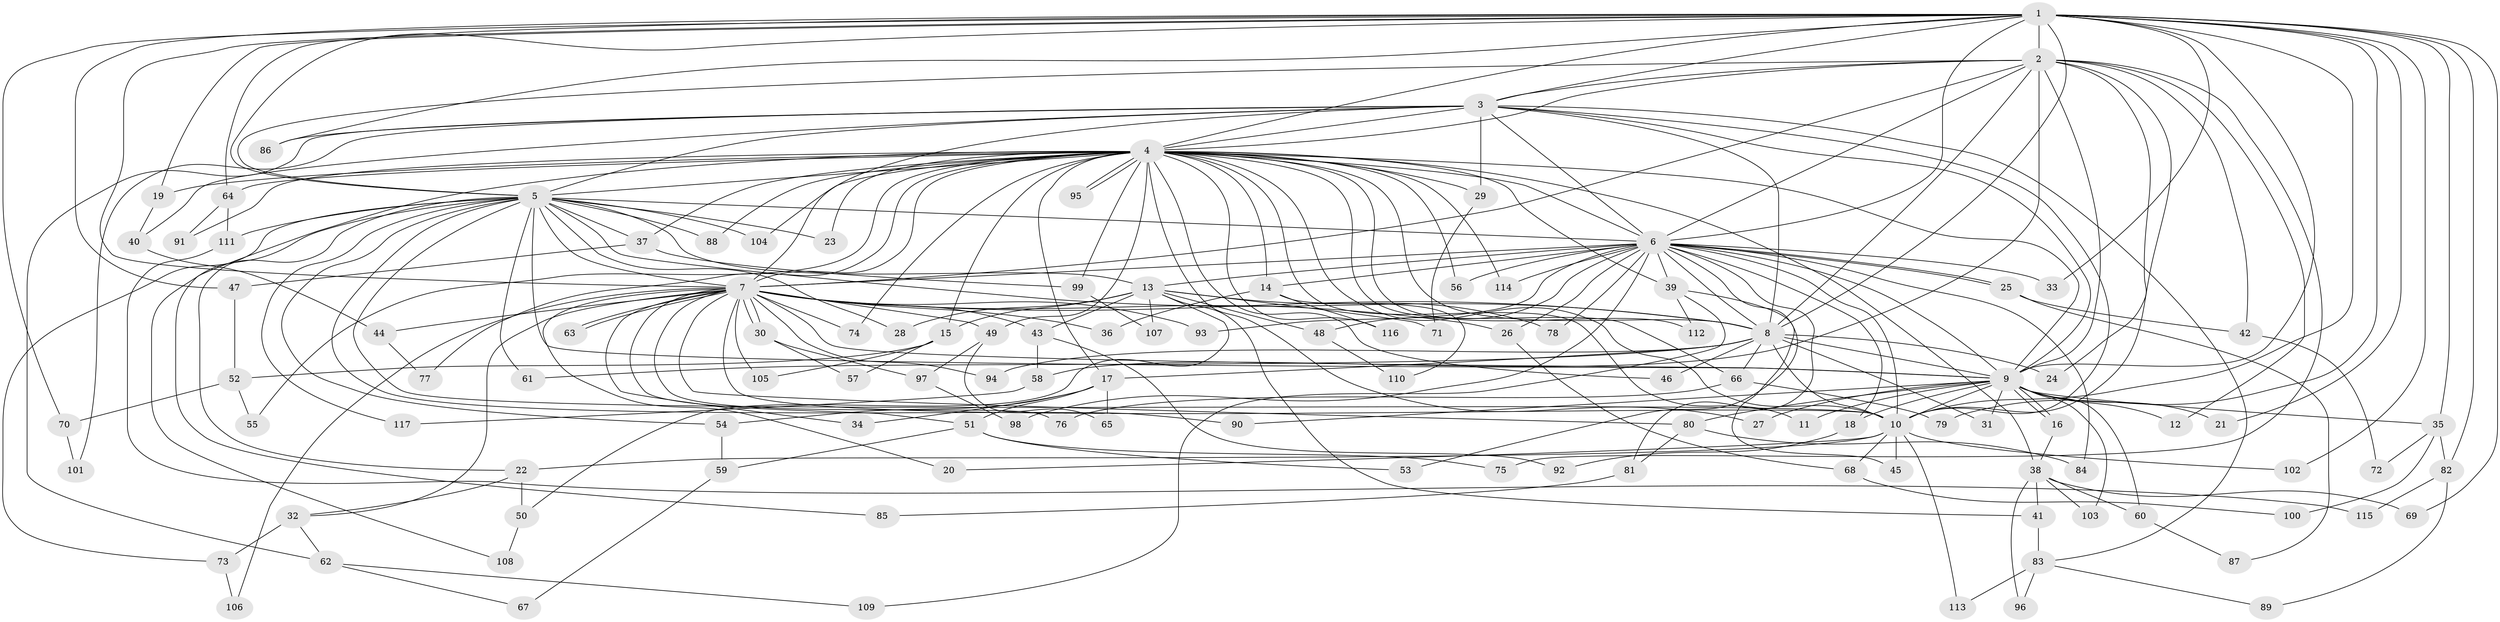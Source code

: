 // Generated by graph-tools (version 1.1) at 2025/34/03/09/25 02:34:43]
// undirected, 117 vertices, 259 edges
graph export_dot {
graph [start="1"]
  node [color=gray90,style=filled];
  1;
  2;
  3;
  4;
  5;
  6;
  7;
  8;
  9;
  10;
  11;
  12;
  13;
  14;
  15;
  16;
  17;
  18;
  19;
  20;
  21;
  22;
  23;
  24;
  25;
  26;
  27;
  28;
  29;
  30;
  31;
  32;
  33;
  34;
  35;
  36;
  37;
  38;
  39;
  40;
  41;
  42;
  43;
  44;
  45;
  46;
  47;
  48;
  49;
  50;
  51;
  52;
  53;
  54;
  55;
  56;
  57;
  58;
  59;
  60;
  61;
  62;
  63;
  64;
  65;
  66;
  67;
  68;
  69;
  70;
  71;
  72;
  73;
  74;
  75;
  76;
  77;
  78;
  79;
  80;
  81;
  82;
  83;
  84;
  85;
  86;
  87;
  88;
  89;
  90;
  91;
  92;
  93;
  94;
  95;
  96;
  97;
  98;
  99;
  100;
  101;
  102;
  103;
  104;
  105;
  106;
  107;
  108;
  109;
  110;
  111;
  112;
  113;
  114;
  115;
  116;
  117;
  1 -- 2;
  1 -- 3;
  1 -- 4;
  1 -- 5;
  1 -- 6;
  1 -- 7;
  1 -- 8;
  1 -- 9;
  1 -- 10;
  1 -- 19;
  1 -- 21;
  1 -- 33;
  1 -- 35;
  1 -- 47;
  1 -- 64;
  1 -- 69;
  1 -- 70;
  1 -- 79;
  1 -- 82;
  1 -- 86;
  1 -- 102;
  2 -- 3;
  2 -- 4;
  2 -- 5;
  2 -- 6;
  2 -- 7;
  2 -- 8;
  2 -- 9;
  2 -- 10;
  2 -- 12;
  2 -- 24;
  2 -- 42;
  2 -- 58;
  2 -- 75;
  3 -- 4;
  3 -- 5;
  3 -- 6;
  3 -- 7;
  3 -- 8;
  3 -- 9;
  3 -- 10;
  3 -- 29;
  3 -- 40;
  3 -- 62;
  3 -- 83;
  3 -- 86;
  3 -- 101;
  4 -- 5;
  4 -- 6;
  4 -- 7;
  4 -- 8;
  4 -- 9;
  4 -- 10;
  4 -- 11;
  4 -- 14;
  4 -- 15;
  4 -- 17;
  4 -- 19;
  4 -- 23;
  4 -- 27;
  4 -- 29;
  4 -- 37;
  4 -- 38;
  4 -- 39;
  4 -- 46;
  4 -- 49;
  4 -- 55;
  4 -- 56;
  4 -- 64;
  4 -- 66;
  4 -- 74;
  4 -- 77;
  4 -- 85;
  4 -- 88;
  4 -- 91;
  4 -- 95;
  4 -- 95;
  4 -- 99;
  4 -- 104;
  4 -- 112;
  4 -- 114;
  4 -- 116;
  5 -- 6;
  5 -- 7;
  5 -- 8;
  5 -- 9;
  5 -- 10;
  5 -- 13;
  5 -- 22;
  5 -- 23;
  5 -- 28;
  5 -- 37;
  5 -- 54;
  5 -- 61;
  5 -- 73;
  5 -- 88;
  5 -- 90;
  5 -- 104;
  5 -- 108;
  5 -- 111;
  5 -- 117;
  6 -- 7;
  6 -- 8;
  6 -- 9;
  6 -- 10;
  6 -- 13;
  6 -- 14;
  6 -- 18;
  6 -- 25;
  6 -- 25;
  6 -- 26;
  6 -- 33;
  6 -- 39;
  6 -- 48;
  6 -- 53;
  6 -- 56;
  6 -- 78;
  6 -- 81;
  6 -- 84;
  6 -- 93;
  6 -- 98;
  6 -- 114;
  7 -- 8;
  7 -- 9;
  7 -- 10;
  7 -- 20;
  7 -- 26;
  7 -- 30;
  7 -- 30;
  7 -- 32;
  7 -- 34;
  7 -- 36;
  7 -- 43;
  7 -- 44;
  7 -- 49;
  7 -- 51;
  7 -- 63;
  7 -- 63;
  7 -- 74;
  7 -- 76;
  7 -- 80;
  7 -- 93;
  7 -- 94;
  7 -- 105;
  7 -- 106;
  8 -- 9;
  8 -- 10;
  8 -- 17;
  8 -- 24;
  8 -- 31;
  8 -- 46;
  8 -- 61;
  8 -- 66;
  8 -- 94;
  9 -- 10;
  9 -- 11;
  9 -- 12;
  9 -- 16;
  9 -- 16;
  9 -- 18;
  9 -- 21;
  9 -- 27;
  9 -- 31;
  9 -- 35;
  9 -- 60;
  9 -- 80;
  9 -- 90;
  9 -- 103;
  10 -- 20;
  10 -- 22;
  10 -- 45;
  10 -- 68;
  10 -- 102;
  10 -- 113;
  13 -- 15;
  13 -- 28;
  13 -- 41;
  13 -- 43;
  13 -- 48;
  13 -- 50;
  13 -- 71;
  13 -- 78;
  13 -- 107;
  14 -- 36;
  14 -- 110;
  14 -- 116;
  15 -- 52;
  15 -- 57;
  15 -- 105;
  16 -- 38;
  17 -- 34;
  17 -- 51;
  17 -- 54;
  17 -- 65;
  18 -- 92;
  19 -- 40;
  22 -- 32;
  22 -- 50;
  25 -- 42;
  25 -- 87;
  26 -- 68;
  29 -- 71;
  30 -- 57;
  30 -- 97;
  32 -- 62;
  32 -- 73;
  35 -- 72;
  35 -- 82;
  35 -- 100;
  37 -- 47;
  37 -- 99;
  38 -- 41;
  38 -- 60;
  38 -- 69;
  38 -- 96;
  38 -- 103;
  39 -- 45;
  39 -- 109;
  39 -- 112;
  40 -- 44;
  41 -- 83;
  42 -- 72;
  43 -- 58;
  43 -- 92;
  44 -- 77;
  47 -- 52;
  48 -- 110;
  49 -- 65;
  49 -- 97;
  50 -- 108;
  51 -- 53;
  51 -- 59;
  51 -- 75;
  52 -- 55;
  52 -- 70;
  54 -- 59;
  58 -- 117;
  59 -- 67;
  60 -- 87;
  62 -- 67;
  62 -- 109;
  64 -- 91;
  64 -- 111;
  66 -- 76;
  66 -- 79;
  68 -- 100;
  70 -- 101;
  73 -- 106;
  80 -- 81;
  80 -- 84;
  81 -- 85;
  82 -- 89;
  82 -- 115;
  83 -- 89;
  83 -- 96;
  83 -- 113;
  97 -- 98;
  99 -- 107;
  111 -- 115;
}
